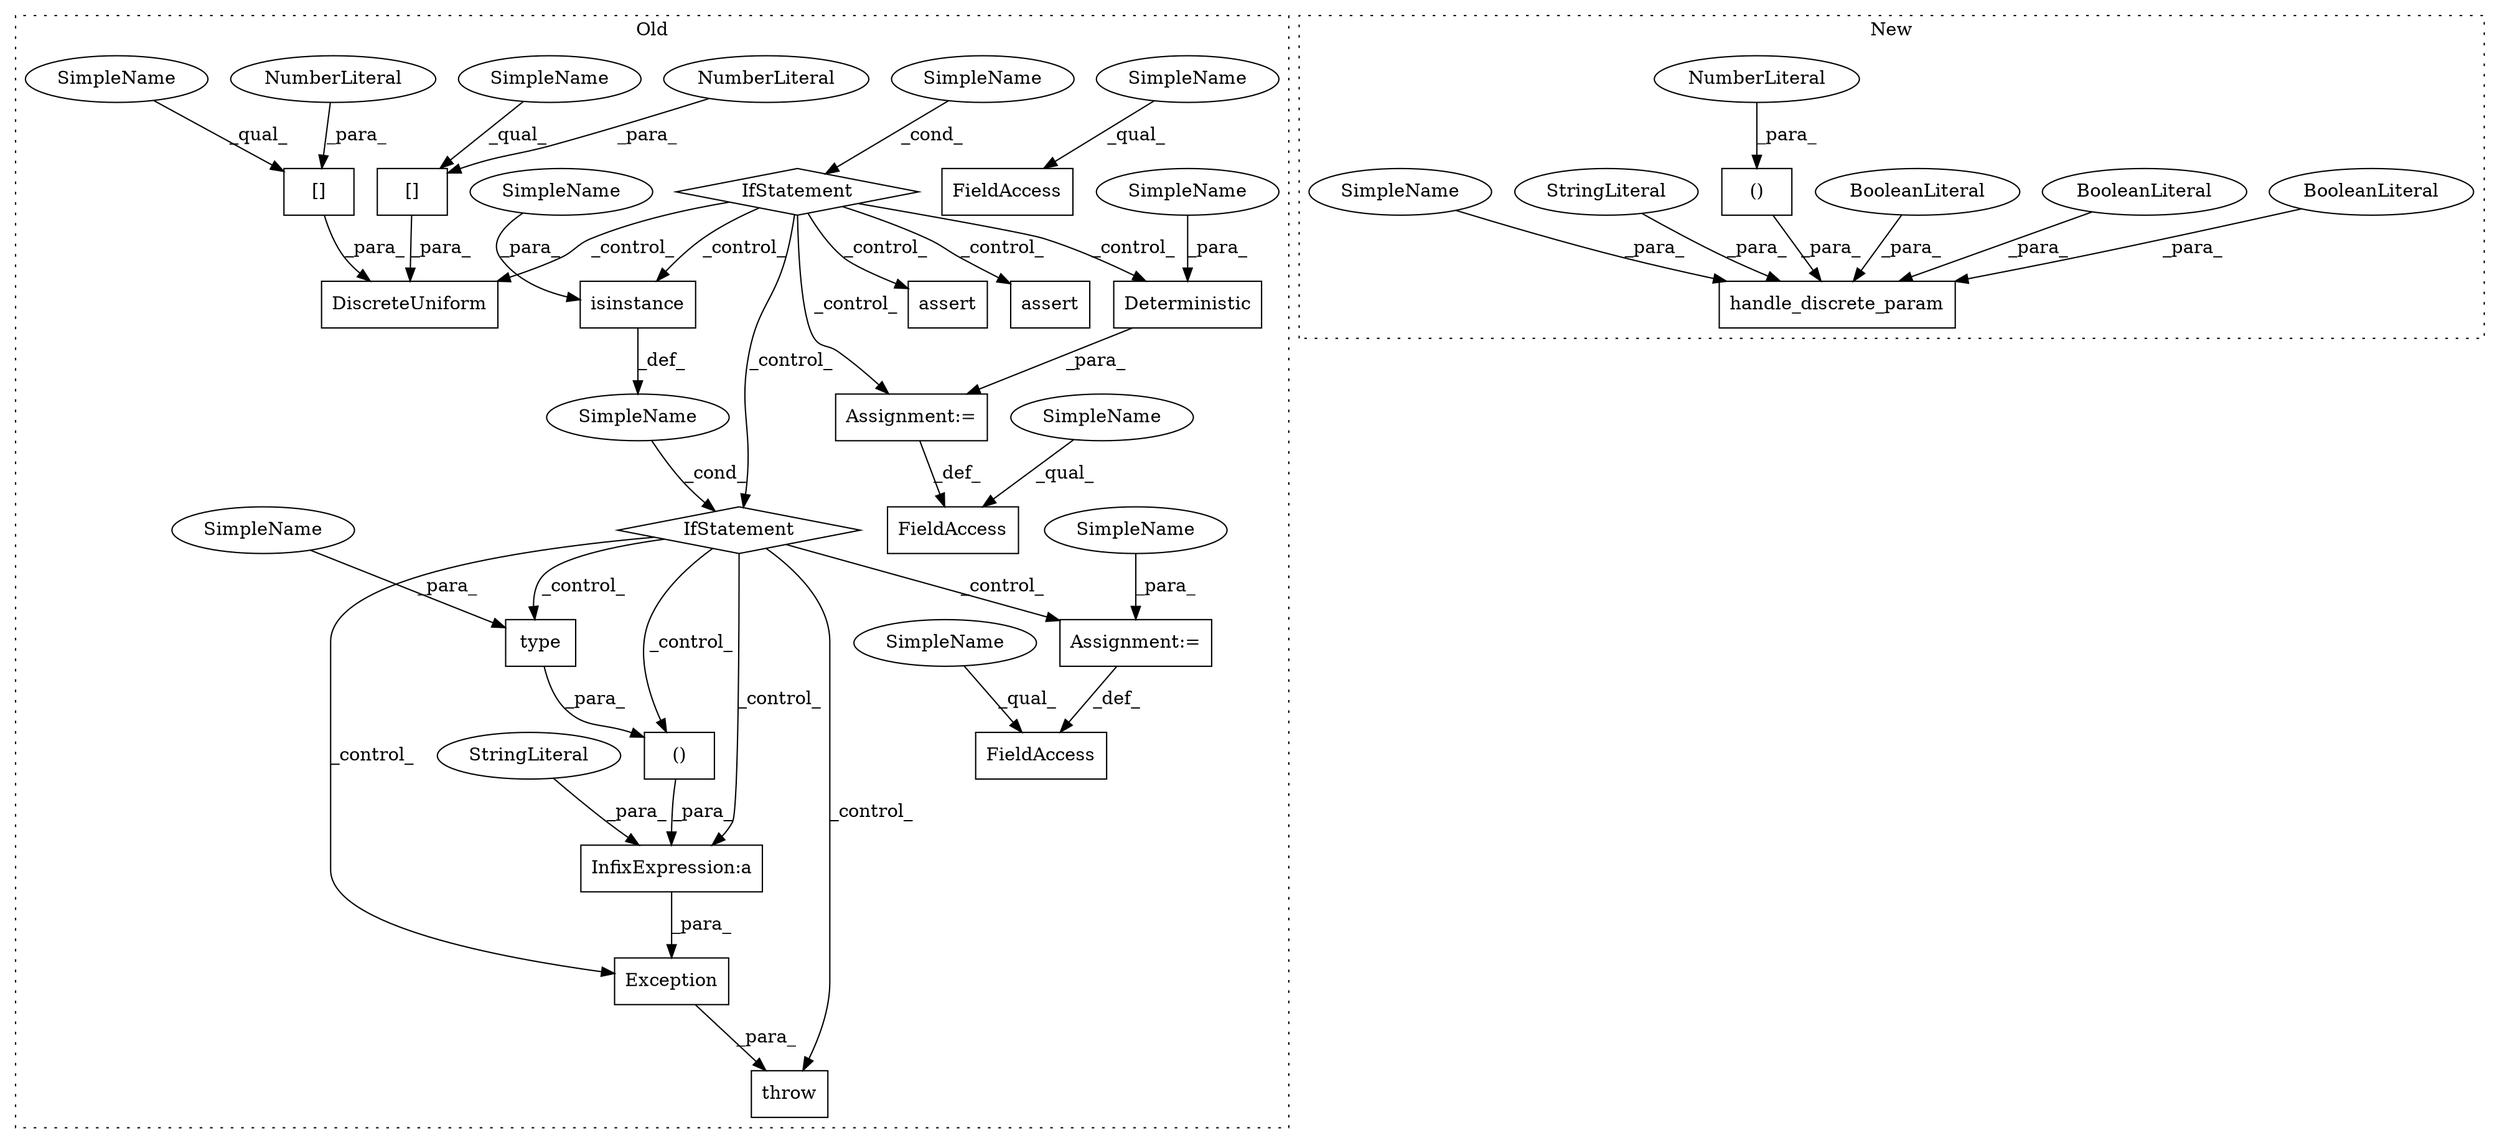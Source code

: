 digraph G {
subgraph cluster0 {
1 [label="DiscreteUniform" a="32" s="1105,1138" l="16,1" shape="box"];
7 [label="SimpleName" a="42" s="" l="" shape="ellipse"];
8 [label="isinstance" a="32" s="1161,1197" l="11,1" shape="box"];
9 [label="()" a="106" s="1354" l="35" shape="box"];
10 [label="type" a="32" s="1378,1388" l="5,1" shape="box"];
11 [label="assert" a="32" s="720,856" l="10,2" shape="box"];
12 [label="IfStatement" a="25" s="1157,1198" l="4,2" shape="diamond"];
13 [label="assert" a="32" s="961,1084" l="10,2" shape="box"];
14 [label="IfStatement" a="25" s="668,703" l="4,2" shape="diamond"];
15 [label="InfixExpression:a" a="27" s="1344" l="10" shape="box"];
17 [label="SimpleName" a="42" s="" l="" shape="ellipse"];
19 [label="StringLiteral" a="45" s="1262" l="82" shape="ellipse"];
20 [label="Exception" a="32" s="1252,1389" l="10,2" shape="box"];
21 [label="throw" a="53" s="1246" l="6" shape="box"];
22 [label="Assignment:=" a="7" s="1218" l="1" shape="box"];
23 [label="FieldAccess" a="22" s="1208" l="10" shape="box"];
24 [label="Deterministic" a="32" s="877,896" l="14,1" shape="box"];
25 [label="[]" a="2" s="1121,1128" l="6,1" shape="box"];
26 [label="NumberLiteral" a="34" s="1127" l="1" shape="ellipse"];
27 [label="[]" a="2" s="1130,1137" l="6,1" shape="box"];
28 [label="NumberLiteral" a="34" s="1136" l="1" shape="ellipse"];
29 [label="FieldAccess" a="22" s="1788" l="16" shape="box"];
30 [label="FieldAccess" a="22" s="866" l="10" shape="box"];
31 [label="Assignment:=" a="7" s="876" l="1" shape="box"];
32 [label="SimpleName" a="42" s="866" l="4" shape="ellipse"];
33 [label="SimpleName" a="42" s="1788" l="4" shape="ellipse"];
34 [label="SimpleName" a="42" s="1208" l="4" shape="ellipse"];
35 [label="SimpleName" a="42" s="1383" l="5" shape="ellipse"];
36 [label="SimpleName" a="42" s="1130" l="5" shape="ellipse"];
37 [label="SimpleName" a="42" s="891" l="5" shape="ellipse"];
38 [label="SimpleName" a="42" s="1172" l="5" shape="ellipse"];
39 [label="SimpleName" a="42" s="1219" l="5" shape="ellipse"];
40 [label="SimpleName" a="42" s="1121" l="5" shape="ellipse"];
label = "Old";
style="dotted";
}
subgraph cluster1 {
2 [label="()" a="106" s="731" l="20" shape="box"];
3 [label="handle_discrete_param" a="32" s="690,768" l="22,1" shape="box"];
4 [label="BooleanLiteral" a="9" s="758" l="4" shape="ellipse"];
5 [label="BooleanLiteral" a="9" s="753" l="4" shape="ellipse"];
6 [label="BooleanLiteral" a="9" s="763" l="5" shape="ellipse"];
16 [label="NumberLiteral" a="34" s="748" l="3" shape="ellipse"];
18 [label="StringLiteral" a="45" s="718" l="7" shape="ellipse"];
41 [label="SimpleName" a="42" s="712" l="5" shape="ellipse"];
label = "New";
style="dotted";
}
2 -> 3 [label="_para_"];
4 -> 3 [label="_para_"];
5 -> 3 [label="_para_"];
6 -> 3 [label="_para_"];
7 -> 14 [label="_cond_"];
8 -> 17 [label="_def_"];
9 -> 15 [label="_para_"];
10 -> 9 [label="_para_"];
12 -> 22 [label="_control_"];
12 -> 15 [label="_control_"];
12 -> 21 [label="_control_"];
12 -> 10 [label="_control_"];
12 -> 9 [label="_control_"];
12 -> 20 [label="_control_"];
14 -> 1 [label="_control_"];
14 -> 31 [label="_control_"];
14 -> 13 [label="_control_"];
14 -> 11 [label="_control_"];
14 -> 12 [label="_control_"];
14 -> 8 [label="_control_"];
14 -> 24 [label="_control_"];
15 -> 20 [label="_para_"];
16 -> 2 [label="_para_"];
17 -> 12 [label="_cond_"];
18 -> 3 [label="_para_"];
19 -> 15 [label="_para_"];
20 -> 21 [label="_para_"];
22 -> 23 [label="_def_"];
24 -> 31 [label="_para_"];
25 -> 1 [label="_para_"];
26 -> 25 [label="_para_"];
27 -> 1 [label="_para_"];
28 -> 27 [label="_para_"];
31 -> 30 [label="_def_"];
32 -> 30 [label="_qual_"];
33 -> 29 [label="_qual_"];
34 -> 23 [label="_qual_"];
35 -> 10 [label="_para_"];
36 -> 27 [label="_qual_"];
37 -> 24 [label="_para_"];
38 -> 8 [label="_para_"];
39 -> 22 [label="_para_"];
40 -> 25 [label="_qual_"];
41 -> 3 [label="_para_"];
}
